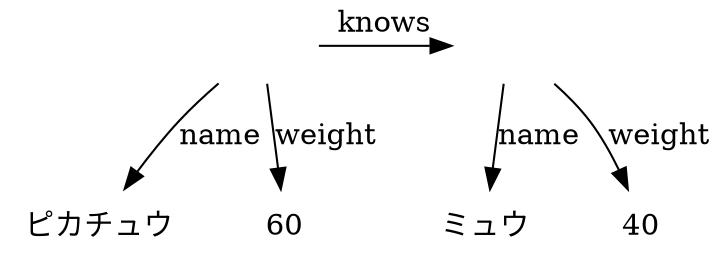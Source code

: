 digraph g {
  {
    rank=same
    mew [image="../img/mew.png",label="",shape="none"];
    pikachu [image="../img/pikachu.png",label="",shape="none"];
  }
  mewName [label=<ミュウ>,shape="none"];
  mewWeight [label=<40>,shape="none"];
  pikachuName [label=<ピカチュウ>,shape="none"];
  pikachuWeight [label=<60>,shape="none"];
  mew -> mewName [label=<name>];
  mew -> mewWeight [label=<weight>];
  pikachu -> mew [label=<knows>];
  pikachu -> pikachuName [label=<name>];
  pikachu -> pikachuWeight [label=<weight>];
}
